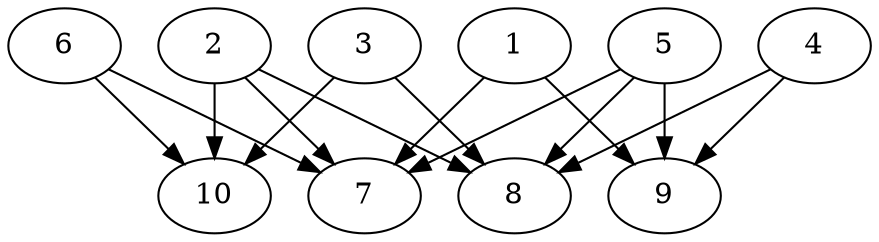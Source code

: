 // DAG automatically generated by daggen at Thu Oct  3 13:58:05 2019
// ./daggen --dot -n 10 --ccr 0.4 --fat 0.9 --regular 0.5 --density 0.7 --mindata 5242880 --maxdata 52428800 
digraph G {
  1 [size="118041600", alpha="0.19", expect_size="47216640"] 
  1 -> 7 [size ="47216640"]
  1 -> 9 [size ="47216640"]
  2 [size="68544000", alpha="0.11", expect_size="27417600"] 
  2 -> 7 [size ="27417600"]
  2 -> 8 [size ="27417600"]
  2 -> 10 [size ="27417600"]
  3 [size="87275520", alpha="0.05", expect_size="34910208"] 
  3 -> 8 [size ="34910208"]
  3 -> 10 [size ="34910208"]
  4 [size="40640000", alpha="0.10", expect_size="16256000"] 
  4 -> 8 [size ="16256000"]
  4 -> 9 [size ="16256000"]
  5 [size="75087360", alpha="0.02", expect_size="30034944"] 
  5 -> 7 [size ="30034944"]
  5 -> 8 [size ="30034944"]
  5 -> 9 [size ="30034944"]
  6 [size="90606080", alpha="0.17", expect_size="36242432"] 
  6 -> 7 [size ="36242432"]
  6 -> 10 [size ="36242432"]
  7 [size="27136000", alpha="0.09", expect_size="10854400"] 
  8 [size="109340160", alpha="0.01", expect_size="43736064"] 
  9 [size="65533440", alpha="0.19", expect_size="26213376"] 
  10 [size="65359360", alpha="0.08", expect_size="26143744"] 
}
